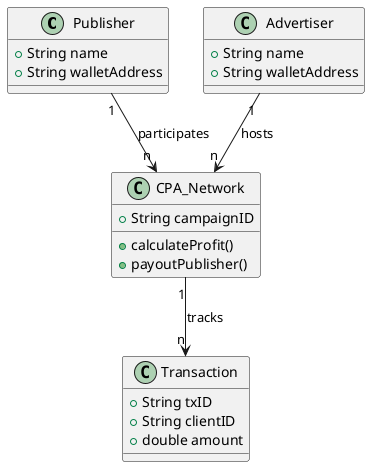 @startuml
class Publisher {
    +String name
    +String walletAddress
}

class CPA_Network {
    +String campaignID
    +calculateProfit()
    +payoutPublisher()
}

class Advertiser {
    +String name
    +String walletAddress
}

class Transaction {
    +String txID
    +String clientID
    +double amount
}

Publisher "1" --> "n" CPA_Network : participates
Advertiser "1" --> "n" CPA_Network : hosts
CPA_Network "1" --> "n" Transaction : tracks
@enduml

